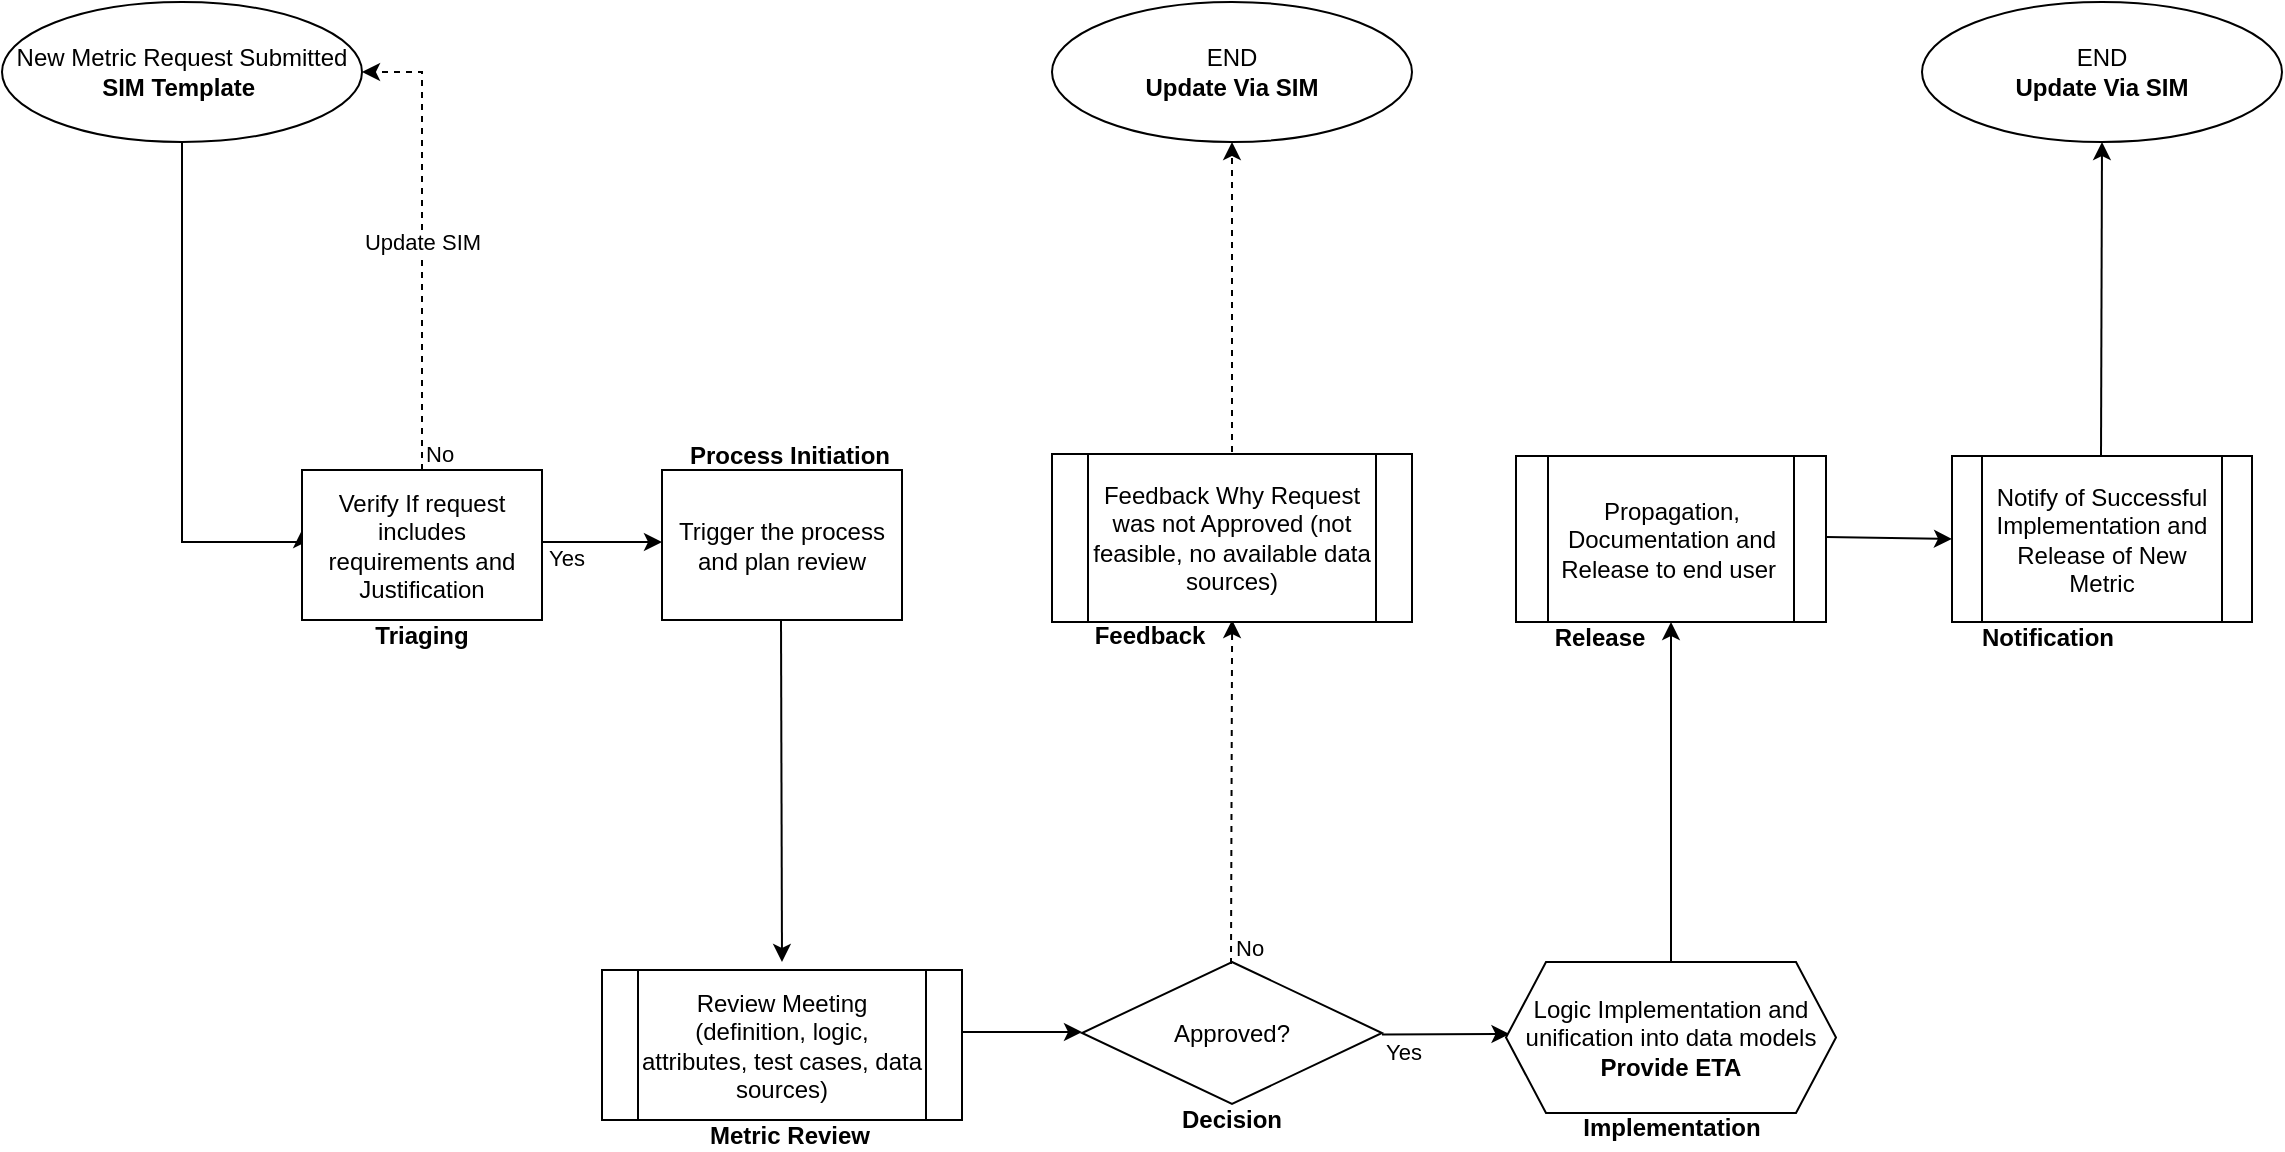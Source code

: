 <mxfile version="20.5.3" type="github">
  <diagram id="C5RBs43oDa-KdzZeNtuy" name="Page-1">
    <mxGraphModel dx="2066" dy="1105" grid="1" gridSize="15" guides="1" tooltips="1" connect="1" arrows="1" fold="1" page="1" pageScale="1" pageWidth="1169" pageHeight="827" math="0" shadow="0">
      <root>
        <mxCell id="WIyWlLk6GJQsqaUBKTNV-0" />
        <mxCell id="WIyWlLk6GJQsqaUBKTNV-1" parent="WIyWlLk6GJQsqaUBKTNV-0" />
        <mxCell id="Z4rM2pgGORxf_r6B1S_r-3" style="edgeStyle=orthogonalEdgeStyle;rounded=0;orthogonalLoop=1;jettySize=auto;html=1;exitX=0.5;exitY=1;exitDx=0;exitDy=0;entryX=0;entryY=0.4;entryDx=0;entryDy=0;entryPerimeter=0;" edge="1" parent="WIyWlLk6GJQsqaUBKTNV-1" source="Z4rM2pgGORxf_r6B1S_r-0" target="Z4rM2pgGORxf_r6B1S_r-7">
          <mxGeometry relative="1" as="geometry">
            <mxPoint x="135.923" y="360" as="targetPoint" />
            <Array as="points">
              <mxPoint x="105" y="360" />
            </Array>
          </mxGeometry>
        </mxCell>
        <mxCell id="Z4rM2pgGORxf_r6B1S_r-0" value="New Metric Request Submitted&lt;br&gt;&lt;b&gt;SIM Template&amp;nbsp;&lt;/b&gt;" style="ellipse;whiteSpace=wrap;html=1;" vertex="1" parent="WIyWlLk6GJQsqaUBKTNV-1">
          <mxGeometry x="15" y="90" width="180" height="70" as="geometry" />
        </mxCell>
        <mxCell id="Z4rM2pgGORxf_r6B1S_r-26" value="Approved?" style="rhombus;whiteSpace=wrap;html=1;" vertex="1" parent="WIyWlLk6GJQsqaUBKTNV-1">
          <mxGeometry x="555" y="570" width="150" height="71" as="geometry" />
        </mxCell>
        <mxCell id="Z4rM2pgGORxf_r6B1S_r-7" value="Verify If request includes &lt;br&gt;requirements and Justification" style="rounded=0;whiteSpace=wrap;html=1;" vertex="1" parent="WIyWlLk6GJQsqaUBKTNV-1">
          <mxGeometry x="165" y="324" width="120" height="75" as="geometry" />
        </mxCell>
        <mxCell id="Z4rM2pgGORxf_r6B1S_r-14" value="" style="endArrow=classic;html=1;rounded=0;entryX=1;entryY=0.5;entryDx=0;entryDy=0;dashed=1;exitX=0.5;exitY=0;exitDx=0;exitDy=0;" edge="1" parent="WIyWlLk6GJQsqaUBKTNV-1" source="Z4rM2pgGORxf_r6B1S_r-7" target="Z4rM2pgGORxf_r6B1S_r-0">
          <mxGeometry relative="1" as="geometry">
            <mxPoint x="225" y="315" as="sourcePoint" />
            <mxPoint x="180" y="165" as="targetPoint" />
            <Array as="points">
              <mxPoint x="225" y="195" />
              <mxPoint x="225" y="125" />
            </Array>
          </mxGeometry>
        </mxCell>
        <mxCell id="Z4rM2pgGORxf_r6B1S_r-15" value="Update SIM" style="edgeLabel;resizable=0;html=1;align=center;verticalAlign=middle;" connectable="0" vertex="1" parent="Z4rM2pgGORxf_r6B1S_r-14">
          <mxGeometry relative="1" as="geometry" />
        </mxCell>
        <mxCell id="Z4rM2pgGORxf_r6B1S_r-16" value="No" style="edgeLabel;resizable=0;html=1;align=left;verticalAlign=bottom;" connectable="0" vertex="1" parent="Z4rM2pgGORxf_r6B1S_r-14">
          <mxGeometry x="-1" relative="1" as="geometry" />
        </mxCell>
        <mxCell id="Z4rM2pgGORxf_r6B1S_r-18" value="Triaging" style="text;html=1;strokeColor=none;fillColor=none;align=center;verticalAlign=middle;whiteSpace=wrap;rounded=0;fontStyle=1" vertex="1" parent="WIyWlLk6GJQsqaUBKTNV-1">
          <mxGeometry x="195" y="391.5" width="60" height="30" as="geometry" />
        </mxCell>
        <mxCell id="Z4rM2pgGORxf_r6B1S_r-19" value="Trigger the process and plan review" style="rounded=0;whiteSpace=wrap;html=1;" vertex="1" parent="WIyWlLk6GJQsqaUBKTNV-1">
          <mxGeometry x="345" y="324" width="120" height="75" as="geometry" />
        </mxCell>
        <mxCell id="Z4rM2pgGORxf_r6B1S_r-20" value="" style="endArrow=classic;html=1;rounded=0;" edge="1" parent="WIyWlLk6GJQsqaUBKTNV-1">
          <mxGeometry relative="1" as="geometry">
            <mxPoint x="285" y="360" as="sourcePoint" />
            <mxPoint x="345" y="360" as="targetPoint" />
            <Array as="points" />
          </mxGeometry>
        </mxCell>
        <mxCell id="Z4rM2pgGORxf_r6B1S_r-21" value="Yes" style="edgeLabel;resizable=0;html=1;align=center;verticalAlign=middle;" connectable="0" vertex="1" parent="Z4rM2pgGORxf_r6B1S_r-20">
          <mxGeometry x="-0.12" relative="1" as="geometry">
            <mxPoint x="-15" y="8" as="offset" />
          </mxGeometry>
        </mxCell>
        <mxCell id="Z4rM2pgGORxf_r6B1S_r-22" value="Process Initiation" style="text;html=1;strokeColor=none;fillColor=none;align=center;verticalAlign=middle;whiteSpace=wrap;rounded=0;fontStyle=1" vertex="1" parent="WIyWlLk6GJQsqaUBKTNV-1">
          <mxGeometry x="345" y="309" width="127.5" height="15" as="geometry" />
        </mxCell>
        <mxCell id="Z4rM2pgGORxf_r6B1S_r-24" value="Review Meeting&lt;br&gt;(definition, logic, attributes, test cases, data sources)" style="shape=process;whiteSpace=wrap;html=1;backgroundOutline=1;" vertex="1" parent="WIyWlLk6GJQsqaUBKTNV-1">
          <mxGeometry x="315" y="574" width="180" height="75" as="geometry" />
        </mxCell>
        <mxCell id="Z4rM2pgGORxf_r6B1S_r-25" value="" style="endArrow=classic;html=1;rounded=0;" edge="1" parent="WIyWlLk6GJQsqaUBKTNV-1">
          <mxGeometry width="50" height="50" relative="1" as="geometry">
            <mxPoint x="495" y="605" as="sourcePoint" />
            <mxPoint x="555" y="605" as="targetPoint" />
          </mxGeometry>
        </mxCell>
        <mxCell id="Z4rM2pgGORxf_r6B1S_r-27" value="" style="endArrow=classic;html=1;rounded=0;dashed=1;entryX=0.824;entryY=0;entryDx=0;entryDy=0;entryPerimeter=0;" edge="1" parent="WIyWlLk6GJQsqaUBKTNV-1" target="Z4rM2pgGORxf_r6B1S_r-32">
          <mxGeometry width="50" height="50" relative="1" as="geometry">
            <mxPoint x="629.5" y="571" as="sourcePoint" />
            <mxPoint x="629.5" y="406" as="targetPoint" />
          </mxGeometry>
        </mxCell>
        <mxCell id="Z4rM2pgGORxf_r6B1S_r-28" value="&lt;meta charset=&quot;utf-8&quot;&gt;&lt;span style=&quot;color: rgb(0, 0, 0); font-family: Helvetica; font-size: 11px; font-style: normal; font-variant-ligatures: normal; font-variant-caps: normal; font-weight: 400; letter-spacing: normal; orphans: 2; text-align: left; text-indent: 0px; text-transform: none; widows: 2; word-spacing: 0px; -webkit-text-stroke-width: 0px; background-color: rgb(255, 255, 255); text-decoration-thickness: initial; text-decoration-style: initial; text-decoration-color: initial; float: none; display: inline !important;&quot;&gt;No&lt;/span&gt;" style="text;whiteSpace=wrap;html=1;" vertex="1" parent="WIyWlLk6GJQsqaUBKTNV-1">
          <mxGeometry x="630" y="549" width="32" height="21" as="geometry" />
        </mxCell>
        <mxCell id="Z4rM2pgGORxf_r6B1S_r-29" value="Feedback Why Request was not Approved (not feasible, no available data sources)" style="shape=process;whiteSpace=wrap;html=1;backgroundOutline=1;" vertex="1" parent="WIyWlLk6GJQsqaUBKTNV-1">
          <mxGeometry x="540" y="316" width="180" height="84" as="geometry" />
        </mxCell>
        <mxCell id="Z4rM2pgGORxf_r6B1S_r-30" value="Metric Review" style="text;html=1;strokeColor=none;fillColor=none;align=center;verticalAlign=middle;whiteSpace=wrap;rounded=0;fontStyle=1" vertex="1" parent="WIyWlLk6GJQsqaUBKTNV-1">
          <mxGeometry x="345" y="649" width="127.5" height="15" as="geometry" />
        </mxCell>
        <mxCell id="Z4rM2pgGORxf_r6B1S_r-31" value="Decision" style="text;html=1;strokeColor=none;fillColor=none;align=center;verticalAlign=middle;whiteSpace=wrap;rounded=0;fontStyle=1" vertex="1" parent="WIyWlLk6GJQsqaUBKTNV-1">
          <mxGeometry x="566.25" y="641" width="127.5" height="15" as="geometry" />
        </mxCell>
        <mxCell id="Z4rM2pgGORxf_r6B1S_r-32" value="Feedback" style="text;html=1;strokeColor=none;fillColor=none;align=center;verticalAlign=middle;whiteSpace=wrap;rounded=0;fontStyle=1" vertex="1" parent="WIyWlLk6GJQsqaUBKTNV-1">
          <mxGeometry x="525" y="399" width="127.5" height="15" as="geometry" />
        </mxCell>
        <mxCell id="Z4rM2pgGORxf_r6B1S_r-33" value="" style="endArrow=classic;html=1;rounded=0;dashed=1;" edge="1" parent="WIyWlLk6GJQsqaUBKTNV-1">
          <mxGeometry width="50" height="50" relative="1" as="geometry">
            <mxPoint x="630" y="315" as="sourcePoint" />
            <mxPoint x="630" y="160" as="targetPoint" />
          </mxGeometry>
        </mxCell>
        <mxCell id="Z4rM2pgGORxf_r6B1S_r-34" value="END&lt;br&gt;&lt;b&gt;Update Via SIM&lt;/b&gt;" style="ellipse;whiteSpace=wrap;html=1;" vertex="1" parent="WIyWlLk6GJQsqaUBKTNV-1">
          <mxGeometry x="540" y="90" width="180" height="70" as="geometry" />
        </mxCell>
        <mxCell id="Z4rM2pgGORxf_r6B1S_r-38" value="" style="endArrow=classic;html=1;rounded=0;exitX=0;exitY=0.25;exitDx=0;exitDy=0;" edge="1" parent="WIyWlLk6GJQsqaUBKTNV-1" source="Z4rM2pgGORxf_r6B1S_r-39">
          <mxGeometry width="50" height="50" relative="1" as="geometry">
            <mxPoint x="693.75" y="605" as="sourcePoint" />
            <mxPoint x="768.75" y="606" as="targetPoint" />
          </mxGeometry>
        </mxCell>
        <mxCell id="Z4rM2pgGORxf_r6B1S_r-39" value="&lt;span style=&quot;color: rgb(0, 0, 0); font-family: Helvetica; font-size: 11px; font-style: normal; font-variant-ligatures: normal; font-variant-caps: normal; font-weight: 400; letter-spacing: normal; orphans: 2; text-align: left; text-indent: 0px; text-transform: none; widows: 2; word-spacing: 0px; -webkit-text-stroke-width: 0px; background-color: rgb(255, 255, 255); text-decoration-thickness: initial; text-decoration-style: initial; text-decoration-color: initial; float: none; display: inline !important;&quot;&gt;Yes&lt;/span&gt;" style="text;whiteSpace=wrap;html=1;" vertex="1" parent="WIyWlLk6GJQsqaUBKTNV-1">
          <mxGeometry x="705" y="601" width="32" height="21" as="geometry" />
        </mxCell>
        <mxCell id="Z4rM2pgGORxf_r6B1S_r-41" value="Logic Implementation and unification into data models&lt;br&gt;&lt;b&gt;Provide ETA&lt;/b&gt;" style="shape=hexagon;perimeter=hexagonPerimeter2;whiteSpace=wrap;html=1;fixedSize=1;" vertex="1" parent="WIyWlLk6GJQsqaUBKTNV-1">
          <mxGeometry x="767" y="570" width="165" height="75.5" as="geometry" />
        </mxCell>
        <mxCell id="Z4rM2pgGORxf_r6B1S_r-42" value="Implementation" style="text;html=1;strokeColor=none;fillColor=none;align=center;verticalAlign=middle;whiteSpace=wrap;rounded=0;fontStyle=1" vertex="1" parent="WIyWlLk6GJQsqaUBKTNV-1">
          <mxGeometry x="785.75" y="645.5" width="127.5" height="15" as="geometry" />
        </mxCell>
        <mxCell id="Z4rM2pgGORxf_r6B1S_r-43" value="" style="endArrow=classic;html=1;rounded=0;entryX=0.5;entryY=1;entryDx=0;entryDy=0;exitX=0.5;exitY=0;exitDx=0;exitDy=0;" edge="1" parent="WIyWlLk6GJQsqaUBKTNV-1" source="Z4rM2pgGORxf_r6B1S_r-41" target="Z4rM2pgGORxf_r6B1S_r-44">
          <mxGeometry width="50" height="50" relative="1" as="geometry">
            <mxPoint x="855" y="555" as="sourcePoint" />
            <mxPoint x="862" y="405" as="targetPoint" />
          </mxGeometry>
        </mxCell>
        <mxCell id="Z4rM2pgGORxf_r6B1S_r-44" value="Propagation, Documentation and Release to end user&amp;nbsp;" style="shape=process;whiteSpace=wrap;html=1;backgroundOutline=1;" vertex="1" parent="WIyWlLk6GJQsqaUBKTNV-1">
          <mxGeometry x="772" y="317" width="155" height="83" as="geometry" />
        </mxCell>
        <mxCell id="Z4rM2pgGORxf_r6B1S_r-46" value="" style="endArrow=classic;html=1;rounded=0;" edge="1" parent="WIyWlLk6GJQsqaUBKTNV-1">
          <mxGeometry width="50" height="50" relative="1" as="geometry">
            <mxPoint x="404.5" y="399" as="sourcePoint" />
            <mxPoint x="405" y="570" as="targetPoint" />
          </mxGeometry>
        </mxCell>
        <mxCell id="Z4rM2pgGORxf_r6B1S_r-47" value="Release" style="text;html=1;strokeColor=none;fillColor=none;align=center;verticalAlign=middle;whiteSpace=wrap;rounded=0;fontStyle=1" vertex="1" parent="WIyWlLk6GJQsqaUBKTNV-1">
          <mxGeometry x="750" y="400" width="127.5" height="15" as="geometry" />
        </mxCell>
        <mxCell id="Z4rM2pgGORxf_r6B1S_r-48" value="" style="endArrow=classic;html=1;rounded=0;entryX=0;entryY=0.5;entryDx=0;entryDy=0;" edge="1" parent="WIyWlLk6GJQsqaUBKTNV-1" target="Z4rM2pgGORxf_r6B1S_r-49">
          <mxGeometry width="50" height="50" relative="1" as="geometry">
            <mxPoint x="927" y="357.5" as="sourcePoint" />
            <mxPoint x="987" y="357.5" as="targetPoint" />
          </mxGeometry>
        </mxCell>
        <mxCell id="Z4rM2pgGORxf_r6B1S_r-49" value="Notify of Successful Implementation and Release of New Metric" style="shape=process;whiteSpace=wrap;html=1;backgroundOutline=1;" vertex="1" parent="WIyWlLk6GJQsqaUBKTNV-1">
          <mxGeometry x="990" y="317" width="150" height="83" as="geometry" />
        </mxCell>
        <mxCell id="Z4rM2pgGORxf_r6B1S_r-50" value="" style="endArrow=classic;html=1;rounded=0;entryX=0.5;entryY=1;entryDx=0;entryDy=0;" edge="1" parent="WIyWlLk6GJQsqaUBKTNV-1" target="Z4rM2pgGORxf_r6B1S_r-53">
          <mxGeometry width="50" height="50" relative="1" as="geometry">
            <mxPoint x="1064.5" y="317" as="sourcePoint" />
            <mxPoint x="1065" y="165" as="targetPoint" />
          </mxGeometry>
        </mxCell>
        <mxCell id="Z4rM2pgGORxf_r6B1S_r-52" value="Notification" style="text;html=1;strokeColor=none;fillColor=none;align=center;verticalAlign=middle;whiteSpace=wrap;rounded=0;fontStyle=1" vertex="1" parent="WIyWlLk6GJQsqaUBKTNV-1">
          <mxGeometry x="974" y="400" width="127.5" height="15" as="geometry" />
        </mxCell>
        <mxCell id="Z4rM2pgGORxf_r6B1S_r-53" value="END&lt;br&gt;&lt;b&gt;Update Via SIM&lt;/b&gt;" style="ellipse;whiteSpace=wrap;html=1;" vertex="1" parent="WIyWlLk6GJQsqaUBKTNV-1">
          <mxGeometry x="975" y="90" width="180" height="70" as="geometry" />
        </mxCell>
      </root>
    </mxGraphModel>
  </diagram>
</mxfile>
